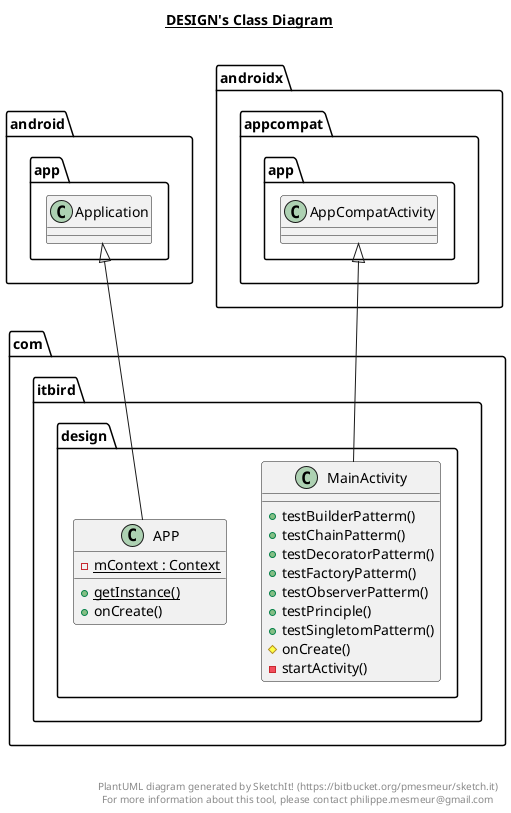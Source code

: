 @startuml

title __DESIGN's Class Diagram__\n

  namespace com.itbird.design {
    class com.itbird.design.APP {
        {static} - mContext : Context
        {static} + getInstance()
        + onCreate()
    }
  }
  

  namespace com.itbird.design {
    class com.itbird.design.MainActivity {
        + testBuilderPatterm()
        + testChainPatterm()
        + testDecoratorPatterm()
        + testFactoryPatterm()
        + testObserverPatterm()
        + testPrinciple()
        + testSingletomPatterm()
        # onCreate()
        - startActivity()
    }
  }
  

  com.itbird.design.APP -up-|> android.app.Application
  com.itbird.design.MainActivity -up-|> androidx.appcompat.app.AppCompatActivity


right footer


PlantUML diagram generated by SketchIt! (https://bitbucket.org/pmesmeur/sketch.it)
For more information about this tool, please contact philippe.mesmeur@gmail.com
endfooter

@enduml
